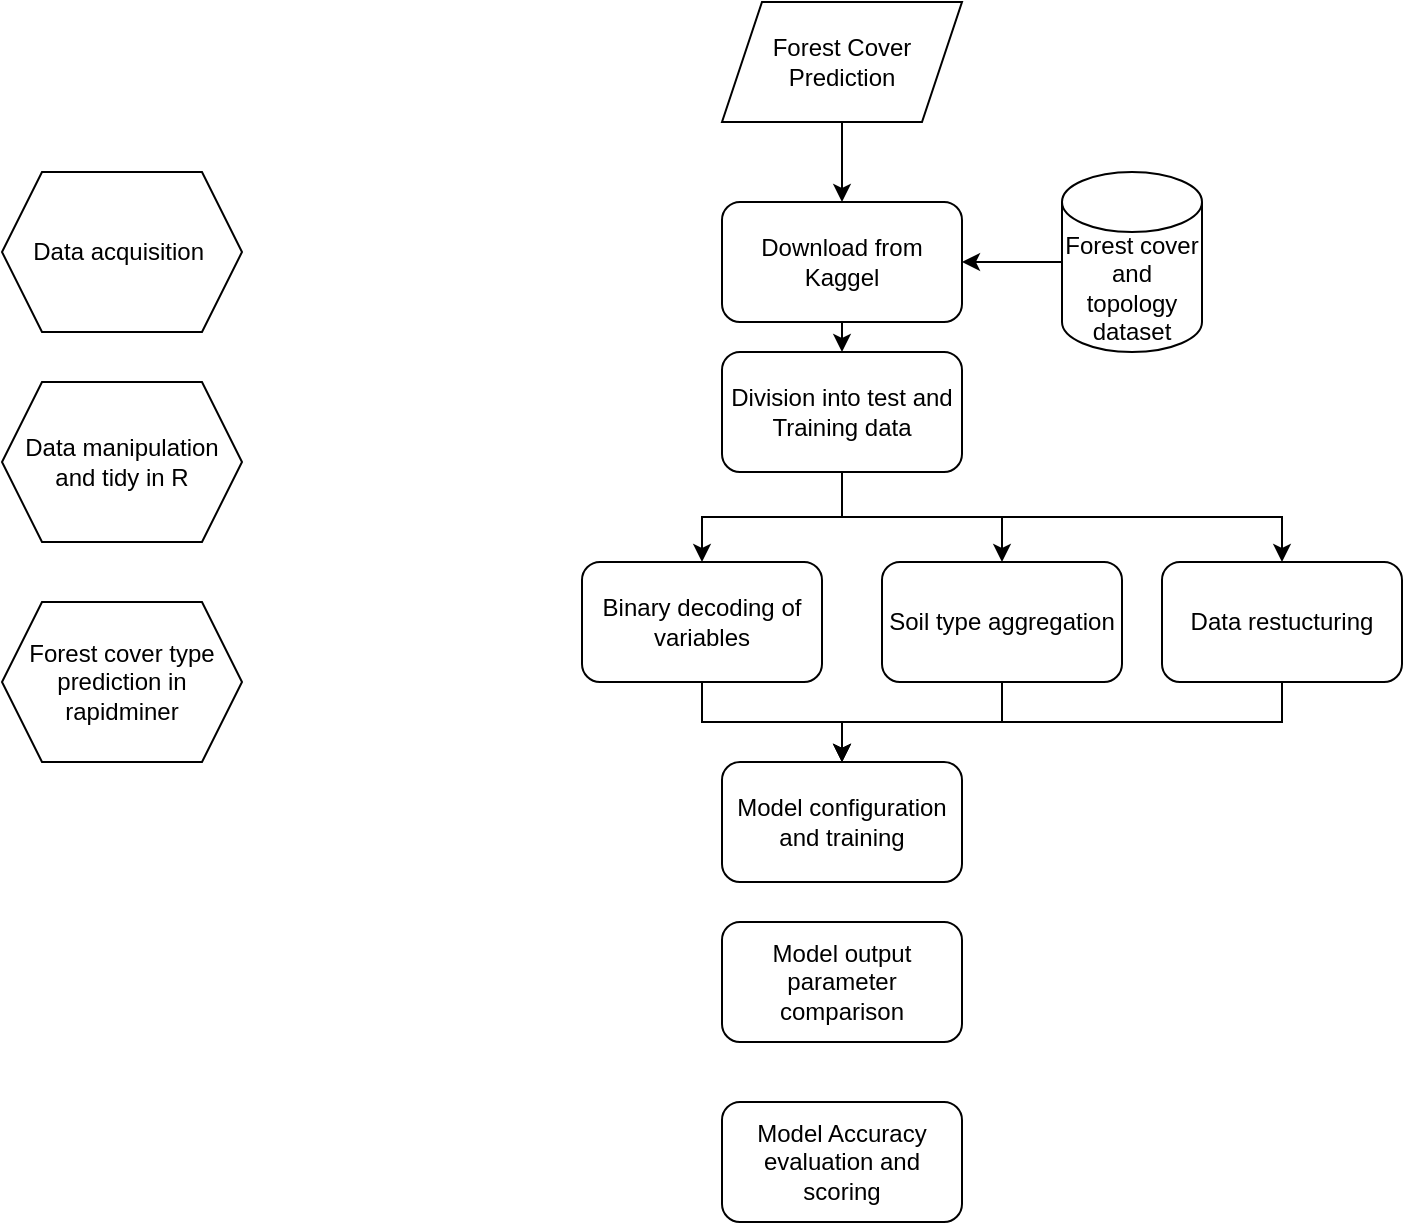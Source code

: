 <mxfile version="16.6.4" type="github">
  <diagram id="F5COlkk1ww_O2vg0XRnn" name="Page-1">
    <mxGraphModel dx="1038" dy="547" grid="1" gridSize="10" guides="1" tooltips="1" connect="1" arrows="1" fold="1" page="1" pageScale="1" pageWidth="2339" pageHeight="3300" math="0" shadow="0">
      <root>
        <mxCell id="0" />
        <mxCell id="1" parent="0" />
        <mxCell id="Fz26QJrTUj5SuILDPpWq-11" style="edgeStyle=orthogonalEdgeStyle;rounded=0;orthogonalLoop=1;jettySize=auto;html=1;exitX=0.5;exitY=1;exitDx=0;exitDy=0;" edge="1" parent="1" source="Fz26QJrTUj5SuILDPpWq-1" target="Fz26QJrTUj5SuILDPpWq-3">
          <mxGeometry relative="1" as="geometry" />
        </mxCell>
        <mxCell id="Fz26QJrTUj5SuILDPpWq-1" value="Forest Cover Prediction" style="shape=parallelogram;perimeter=parallelogramPerimeter;whiteSpace=wrap;html=1;fixedSize=1;" vertex="1" parent="1">
          <mxGeometry x="470" y="40" width="120" height="60" as="geometry" />
        </mxCell>
        <mxCell id="Fz26QJrTUj5SuILDPpWq-12" style="edgeStyle=orthogonalEdgeStyle;rounded=0;orthogonalLoop=1;jettySize=auto;html=1;exitX=0;exitY=0.5;exitDx=0;exitDy=0;exitPerimeter=0;entryX=1;entryY=0.5;entryDx=0;entryDy=0;" edge="1" parent="1" source="Fz26QJrTUj5SuILDPpWq-2" target="Fz26QJrTUj5SuILDPpWq-3">
          <mxGeometry relative="1" as="geometry" />
        </mxCell>
        <mxCell id="Fz26QJrTUj5SuILDPpWq-2" value="Forest cover and topology dataset" style="shape=cylinder3;whiteSpace=wrap;html=1;boundedLbl=1;backgroundOutline=1;size=15;" vertex="1" parent="1">
          <mxGeometry x="640" y="125" width="70" height="90" as="geometry" />
        </mxCell>
        <mxCell id="Fz26QJrTUj5SuILDPpWq-14" style="edgeStyle=orthogonalEdgeStyle;rounded=0;orthogonalLoop=1;jettySize=auto;html=1;exitX=0.5;exitY=1;exitDx=0;exitDy=0;entryX=0.5;entryY=0;entryDx=0;entryDy=0;" edge="1" parent="1" source="Fz26QJrTUj5SuILDPpWq-3" target="Fz26QJrTUj5SuILDPpWq-13">
          <mxGeometry relative="1" as="geometry" />
        </mxCell>
        <mxCell id="Fz26QJrTUj5SuILDPpWq-3" value="Download from Kaggel" style="rounded=1;whiteSpace=wrap;html=1;" vertex="1" parent="1">
          <mxGeometry x="470" y="140" width="120" height="60" as="geometry" />
        </mxCell>
        <mxCell id="Fz26QJrTUj5SuILDPpWq-18" style="edgeStyle=orthogonalEdgeStyle;rounded=0;orthogonalLoop=1;jettySize=auto;html=1;exitX=0.5;exitY=1;exitDx=0;exitDy=0;entryX=0.5;entryY=0;entryDx=0;entryDy=0;" edge="1" parent="1" source="Fz26QJrTUj5SuILDPpWq-4" target="Fz26QJrTUj5SuILDPpWq-7">
          <mxGeometry relative="1" as="geometry" />
        </mxCell>
        <mxCell id="Fz26QJrTUj5SuILDPpWq-4" value="Binary decoding of variables" style="rounded=1;whiteSpace=wrap;html=1;" vertex="1" parent="1">
          <mxGeometry x="400" y="320" width="120" height="60" as="geometry" />
        </mxCell>
        <mxCell id="Fz26QJrTUj5SuILDPpWq-20" style="edgeStyle=orthogonalEdgeStyle;rounded=0;orthogonalLoop=1;jettySize=auto;html=1;exitX=0.5;exitY=1;exitDx=0;exitDy=0;entryX=0.5;entryY=0;entryDx=0;entryDy=0;" edge="1" parent="1" source="Fz26QJrTUj5SuILDPpWq-6" target="Fz26QJrTUj5SuILDPpWq-7">
          <mxGeometry relative="1" as="geometry" />
        </mxCell>
        <mxCell id="Fz26QJrTUj5SuILDPpWq-6" value="Soil type aggregation" style="rounded=1;whiteSpace=wrap;html=1;" vertex="1" parent="1">
          <mxGeometry x="550" y="320" width="120" height="60" as="geometry" />
        </mxCell>
        <mxCell id="Fz26QJrTUj5SuILDPpWq-7" value="Model configuration and training" style="rounded=1;whiteSpace=wrap;html=1;" vertex="1" parent="1">
          <mxGeometry x="470" y="420" width="120" height="60" as="geometry" />
        </mxCell>
        <mxCell id="Fz26QJrTUj5SuILDPpWq-8" value="Data acquisition&amp;nbsp;" style="shape=hexagon;perimeter=hexagonPerimeter2;whiteSpace=wrap;html=1;fixedSize=1;" vertex="1" parent="1">
          <mxGeometry x="110" y="125" width="120" height="80" as="geometry" />
        </mxCell>
        <mxCell id="Fz26QJrTUj5SuILDPpWq-9" value="Data manipulation and tidy in R" style="shape=hexagon;perimeter=hexagonPerimeter2;whiteSpace=wrap;html=1;fixedSize=1;" vertex="1" parent="1">
          <mxGeometry x="110" y="230" width="120" height="80" as="geometry" />
        </mxCell>
        <mxCell id="Fz26QJrTUj5SuILDPpWq-10" value="Forest cover type prediction in rapidminer" style="shape=hexagon;perimeter=hexagonPerimeter2;whiteSpace=wrap;html=1;fixedSize=1;" vertex="1" parent="1">
          <mxGeometry x="110" y="340" width="120" height="80" as="geometry" />
        </mxCell>
        <mxCell id="Fz26QJrTUj5SuILDPpWq-16" style="edgeStyle=orthogonalEdgeStyle;rounded=0;orthogonalLoop=1;jettySize=auto;html=1;exitX=0.5;exitY=1;exitDx=0;exitDy=0;entryX=0.5;entryY=0;entryDx=0;entryDy=0;" edge="1" parent="1" source="Fz26QJrTUj5SuILDPpWq-13" target="Fz26QJrTUj5SuILDPpWq-4">
          <mxGeometry relative="1" as="geometry" />
        </mxCell>
        <mxCell id="Fz26QJrTUj5SuILDPpWq-17" style="edgeStyle=orthogonalEdgeStyle;rounded=0;orthogonalLoop=1;jettySize=auto;html=1;exitX=0.5;exitY=1;exitDx=0;exitDy=0;" edge="1" parent="1" source="Fz26QJrTUj5SuILDPpWq-13" target="Fz26QJrTUj5SuILDPpWq-6">
          <mxGeometry relative="1" as="geometry" />
        </mxCell>
        <mxCell id="Fz26QJrTUj5SuILDPpWq-23" style="edgeStyle=orthogonalEdgeStyle;rounded=0;orthogonalLoop=1;jettySize=auto;html=1;exitX=0.5;exitY=1;exitDx=0;exitDy=0;" edge="1" parent="1" source="Fz26QJrTUj5SuILDPpWq-13" target="Fz26QJrTUj5SuILDPpWq-22">
          <mxGeometry relative="1" as="geometry" />
        </mxCell>
        <mxCell id="Fz26QJrTUj5SuILDPpWq-13" value="Division into test and Training data" style="rounded=1;whiteSpace=wrap;html=1;" vertex="1" parent="1">
          <mxGeometry x="470" y="215" width="120" height="60" as="geometry" />
        </mxCell>
        <mxCell id="Fz26QJrTUj5SuILDPpWq-15" value="Model Accuracy evaluation and scoring" style="rounded=1;whiteSpace=wrap;html=1;" vertex="1" parent="1">
          <mxGeometry x="470" y="590" width="120" height="60" as="geometry" />
        </mxCell>
        <mxCell id="Fz26QJrTUj5SuILDPpWq-24" style="edgeStyle=orthogonalEdgeStyle;rounded=0;orthogonalLoop=1;jettySize=auto;html=1;exitX=0.5;exitY=1;exitDx=0;exitDy=0;" edge="1" parent="1" source="Fz26QJrTUj5SuILDPpWq-22" target="Fz26QJrTUj5SuILDPpWq-7">
          <mxGeometry relative="1" as="geometry" />
        </mxCell>
        <mxCell id="Fz26QJrTUj5SuILDPpWq-22" value="Data restucturing" style="rounded=1;whiteSpace=wrap;html=1;" vertex="1" parent="1">
          <mxGeometry x="690" y="320" width="120" height="60" as="geometry" />
        </mxCell>
        <mxCell id="Fz26QJrTUj5SuILDPpWq-25" value="Model output parameter comparison" style="rounded=1;whiteSpace=wrap;html=1;" vertex="1" parent="1">
          <mxGeometry x="470" y="500" width="120" height="60" as="geometry" />
        </mxCell>
      </root>
    </mxGraphModel>
  </diagram>
</mxfile>
